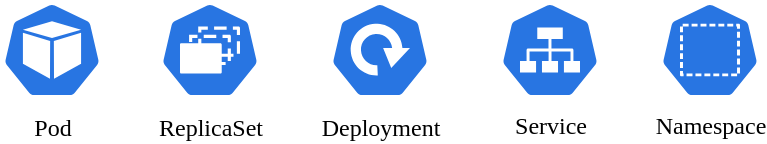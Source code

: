 <mxfile version="14.5.1" type="device" pages="7"><diagram id="e9BYQk5W0lBzW5z5Zclq" name="Page-1"><mxGraphModel dx="962" dy="632" grid="1" gridSize="10" guides="1" tooltips="1" connect="1" arrows="1" fold="1" page="1" pageScale="1" pageWidth="850" pageHeight="1100" math="0" shadow="0"><root><mxCell id="0"/><mxCell id="1" parent="0"/><mxCell id="6NDa1TbBY2BS0ZCcief5-1" value="Pod" style="html=1;dashed=0;whitespace=wrap;fillColor=#2875E2;strokeColor=#ffffff;points=[[0.005,0.63,0],[0.1,0.2,0],[0.9,0.2,0],[0.5,0,0],[0.995,0.63,0],[0.72,0.99,0],[0.5,1,0],[0.28,0.99,0]];shape=mxgraph.kubernetes.icon;prIcon=pod;verticalAlign=top;spacing=2;spacingTop=1;spacingBottom=0;labelPosition=center;verticalLabelPosition=bottom;align=center;fontFamily=Verdana;" parent="1" vertex="1"><mxGeometry x="151" y="280" width="50" height="48" as="geometry"/></mxCell><mxCell id="6NDa1TbBY2BS0ZCcief5-2" value="ReplicaSet" style="html=1;dashed=0;whitespace=wrap;fillColor=#2875E2;strokeColor=#ffffff;points=[[0.005,0.63,0],[0.1,0.2,0],[0.9,0.2,0],[0.5,0,0],[0.995,0.63,0],[0.72,0.99,0],[0.5,1,0],[0.28,0.99,0]];shape=mxgraph.kubernetes.icon;prIcon=rs;verticalAlign=top;labelPosition=center;verticalLabelPosition=bottom;align=center;spacingTop=1;fontFamily=Verdana;" parent="1" vertex="1"><mxGeometry x="230" y="280" width="50" height="48" as="geometry"/></mxCell><mxCell id="6NDa1TbBY2BS0ZCcief5-6" value="Deployment" style="html=1;dashed=0;whitespace=wrap;fillColor=#2875E2;strokeColor=#ffffff;points=[[0.005,0.63,0],[0.1,0.2,0],[0.9,0.2,0],[0.5,0,0],[0.995,0.63,0],[0.72,0.99,0],[0.5,1,0],[0.28,0.99,0]];shape=mxgraph.kubernetes.icon;prIcon=deploy;verticalAlign=top;labelPosition=center;verticalLabelPosition=bottom;align=center;spacingTop=1;fontFamily=Verdana;" parent="1" vertex="1"><mxGeometry x="315" y="280" width="50" height="48" as="geometry"/></mxCell><mxCell id="6NDa1TbBY2BS0ZCcief5-7" value="Service" style="html=1;dashed=0;whitespace=wrap;fillColor=#2875E2;strokeColor=#ffffff;points=[[0.005,0.63,0],[0.1,0.2,0],[0.9,0.2,0],[0.5,0,0],[0.995,0.63,0],[0.72,0.99,0],[0.5,1,0],[0.28,0.99,0]];shape=mxgraph.kubernetes.icon;prIcon=svc;verticalAlign=top;labelPosition=center;verticalLabelPosition=bottom;align=center;fontFamily=Verdana;" parent="1" vertex="1"><mxGeometry x="400" y="280" width="50" height="48" as="geometry"/></mxCell><mxCell id="6NDa1TbBY2BS0ZCcief5-8" value="Namespace" style="html=1;dashed=0;whitespace=wrap;fillColor=#2875E2;strokeColor=#ffffff;points=[[0.005,0.63,0],[0.1,0.2,0],[0.9,0.2,0],[0.5,0,0],[0.995,0.63,0],[0.72,0.99,0],[0.5,1,0],[0.28,0.99,0]];shape=mxgraph.kubernetes.icon;prIcon=ns;verticalAlign=top;labelPosition=center;verticalLabelPosition=bottom;align=center;fontFamily=Verdana;" parent="1" vertex="1"><mxGeometry x="480" y="280" width="50" height="48" as="geometry"/></mxCell></root></mxGraphModel></diagram><diagram id="BMwI0lurZ7PR9rofhNYZ" name="Page-2"><mxGraphModel dx="962" dy="632" grid="1" gridSize="10" guides="1" tooltips="1" connect="1" arrows="1" fold="1" page="1" pageScale="1" pageWidth="850" pageHeight="1100" math="0" shadow="0"><root><mxCell id="EzdlJ9hyuXslbtfWLCaG-0"/><mxCell id="EzdlJ9hyuXslbtfWLCaG-1" parent="EzdlJ9hyuXslbtfWLCaG-0"/><mxCell id="6e3a33ojjiwKY538_YPk-3" value="" style="rounded=1;whiteSpace=wrap;html=1;strokeWidth=2;arcSize=9;" parent="EzdlJ9hyuXslbtfWLCaG-1" vertex="1"><mxGeometry x="470" y="140" width="180" height="450" as="geometry"/></mxCell><mxCell id="6e3a33ojjiwKY538_YPk-4" value="" style="rounded=1;whiteSpace=wrap;html=1;strokeWidth=2;arcSize=9;" parent="EzdlJ9hyuXslbtfWLCaG-1" vertex="1"><mxGeometry x="490" y="220" width="120" height="350" as="geometry"/></mxCell><mxCell id="6e3a33ojjiwKY538_YPk-1" value="rs" style="html=1;dashed=0;whitespace=wrap;fillColor=#2875E2;strokeColor=#ffffff;points=[[0.005,0.63,0],[0.1,0.2,0],[0.9,0.2,0],[0.5,0,0],[0.995,0.63,0],[0.72,0.99,0],[0.5,1,0],[0.28,0.99,0]];shape=mxgraph.kubernetes.icon;prIcon=rs;verticalAlign=bottom;labelPosition=center;verticalLabelPosition=middle;align=center;spacingTop=0;fontFamily=Verdana;spacingBottom=12;fontSize=14;fontColor=#FFFFFF;" parent="EzdlJ9hyuXslbtfWLCaG-1" vertex="1"><mxGeometry x="540" y="180" width="90" height="100" as="geometry"/></mxCell><mxCell id="6e3a33ojjiwKY538_YPk-2" value="deploy" style="html=1;dashed=0;whitespace=wrap;fillColor=#2875E2;strokeColor=#ffffff;points=[[0.005,0.63,0],[0.1,0.2,0],[0.9,0.2,0],[0.5,0,0],[0.995,0.63,0],[0.72,0.99,0],[0.5,1,0],[0.28,0.99,0]];shape=mxgraph.kubernetes.icon;prIcon=deploy;verticalAlign=bottom;labelPosition=center;verticalLabelPosition=middle;align=center;spacingTop=0;fontFamily=Verdana;fontSize=12;fontColor=#FFFFFF;spacingBottom=3;" parent="EzdlJ9hyuXslbtfWLCaG-1" vertex="1"><mxGeometry x="590" y="90" width="100" height="90" as="geometry"/></mxCell><mxCell id="nc8yLA9x5XC8_8FuWsV1-0" value="Pod" style="html=1;dashed=0;whitespace=wrap;fillColor=#2875E2;strokeColor=#ffffff;points=[[0.005,0.63,0],[0.1,0.2,0],[0.9,0.2,0],[0.5,0,0],[0.995,0.63,0],[0.72,0.99,0],[0.5,1,0],[0.28,0.99,0]];shape=mxgraph.kubernetes.icon;prIcon=pod;verticalAlign=bottom;spacing=2;spacingTop=1;spacingBottom=0;labelPosition=center;verticalLabelPosition=middle;align=center;fontFamily=Verdana;fontColor=#FFFFFF;" parent="EzdlJ9hyuXslbtfWLCaG-1" vertex="1"><mxGeometry x="480" y="290" width="145" height="80" as="geometry"/></mxCell><mxCell id="nc8yLA9x5XC8_8FuWsV1-1" value="Pod" style="html=1;dashed=0;whitespace=wrap;fillColor=#2875E2;strokeColor=#ffffff;points=[[0.005,0.63,0],[0.1,0.2,0],[0.9,0.2,0],[0.5,0,0],[0.995,0.63,0],[0.72,0.99,0],[0.5,1,0],[0.28,0.99,0]];shape=mxgraph.kubernetes.icon;prIcon=pod;verticalAlign=bottom;spacing=2;spacingTop=1;spacingBottom=0;labelPosition=center;verticalLabelPosition=middle;align=center;fontFamily=Verdana;fontColor=#FFFFFF;" parent="EzdlJ9hyuXslbtfWLCaG-1" vertex="1"><mxGeometry x="475" y="380" width="155" height="80" as="geometry"/></mxCell><mxCell id="nc8yLA9x5XC8_8FuWsV1-2" value="Pod" style="html=1;dashed=0;whitespace=wrap;fillColor=#2875E2;strokeColor=#ffffff;points=[[0.005,0.63,0],[0.1,0.2,0],[0.9,0.2,0],[0.5,0,0],[0.995,0.63,0],[0.72,0.99,0],[0.5,1,0],[0.28,0.99,0]];shape=mxgraph.kubernetes.icon;prIcon=pod;verticalAlign=bottom;spacing=2;spacingTop=1;spacingBottom=0;labelPosition=center;verticalLabelPosition=middle;align=center;fontFamily=Verdana;fontColor=#FFFFFF;" parent="EzdlJ9hyuXslbtfWLCaG-1" vertex="1"><mxGeometry x="475" y="470" width="155" height="80" as="geometry"/></mxCell><mxCell id="nc8yLA9x5XC8_8FuWsV1-6" value="&lt;font style=&quot;font-size: 16px;&quot;&gt;Deployment&lt;/font&gt;" style="text;html=1;strokeColor=none;fillColor=none;align=center;verticalAlign=middle;whiteSpace=wrap;rounded=0;fontSize=16;fontColor=#666666;" parent="EzdlJ9hyuXslbtfWLCaG-1" vertex="1"><mxGeometry x="690" y="180" width="90" height="20" as="geometry"/></mxCell><mxCell id="nc8yLA9x5XC8_8FuWsV1-12" value="" style="endArrow=none;dashed=1;html=1;fontSize=12;fontColor=#999999;strokeColor=#999999;entryX=0;entryY=0.5;entryDx=0;entryDy=0;exitX=0.72;exitY=0.99;exitDx=0;exitDy=0;exitPerimeter=0;" parent="EzdlJ9hyuXslbtfWLCaG-1" source="6e3a33ojjiwKY538_YPk-2" target="nc8yLA9x5XC8_8FuWsV1-6" edge="1"><mxGeometry width="50" height="50" relative="1" as="geometry"><mxPoint x="700" y="150" as="sourcePoint"/><mxPoint x="720" y="150" as="targetPoint"/></mxGeometry></mxCell><mxCell id="nc8yLA9x5XC8_8FuWsV1-13" value="&lt;font style=&quot;font-size: 16px&quot;&gt;ReplicaSet&lt;/font&gt;" style="text;html=1;strokeColor=none;fillColor=none;align=center;verticalAlign=middle;whiteSpace=wrap;rounded=0;fontSize=16;fontColor=#666666;" parent="EzdlJ9hyuXslbtfWLCaG-1" vertex="1"><mxGeometry x="695" y="250" width="80" height="20" as="geometry"/></mxCell><mxCell id="nc8yLA9x5XC8_8FuWsV1-14" value="" style="endArrow=none;dashed=1;html=1;fontSize=12;fontColor=#999999;strokeColor=#999999;entryX=0;entryY=0.5;entryDx=0;entryDy=0;exitX=0.995;exitY=0.63;exitDx=0;exitDy=0;exitPerimeter=0;" parent="EzdlJ9hyuXslbtfWLCaG-1" source="6e3a33ojjiwKY538_YPk-1" target="nc8yLA9x5XC8_8FuWsV1-13" edge="1"><mxGeometry width="50" height="50" relative="1" as="geometry"><mxPoint x="650" y="243" as="sourcePoint"/><mxPoint x="720.95" y="240" as="targetPoint"/></mxGeometry></mxCell><mxCell id="nc8yLA9x5XC8_8FuWsV1-15" value="&lt;font style=&quot;font-size: 16px&quot;&gt;Pod&lt;/font&gt;" style="text;html=1;strokeColor=none;fillColor=none;align=center;verticalAlign=middle;whiteSpace=wrap;rounded=0;fontSize=16;fontColor=#666666;" parent="EzdlJ9hyuXslbtfWLCaG-1" vertex="1"><mxGeometry x="695" y="330" width="30" height="30" as="geometry"/></mxCell><mxCell id="nc8yLA9x5XC8_8FuWsV1-16" value="" style="endArrow=none;dashed=1;html=1;fontSize=12;fontColor=#999999;strokeColor=#999999;entryX=0;entryY=0.5;entryDx=0;entryDy=0;exitX=0.775;exitY=0.59;exitDx=0;exitDy=0;exitPerimeter=0;" parent="EzdlJ9hyuXslbtfWLCaG-1" source="nc8yLA9x5XC8_8FuWsV1-0" target="nc8yLA9x5XC8_8FuWsV1-15" edge="1"><mxGeometry width="50" height="50" relative="1" as="geometry"><mxPoint x="695" y="310" as="sourcePoint"/><mxPoint x="671.4" y="340" as="targetPoint"/></mxGeometry></mxCell><mxCell id="nc8yLA9x5XC8_8FuWsV1-17" value="&lt;font style=&quot;font-size: 16px&quot;&gt;Pod&lt;/font&gt;" style="text;html=1;strokeColor=none;fillColor=none;align=center;verticalAlign=middle;whiteSpace=wrap;rounded=0;fontSize=16;fontColor=#666666;" parent="EzdlJ9hyuXslbtfWLCaG-1" vertex="1"><mxGeometry x="695" y="420" width="30" height="30" as="geometry"/></mxCell><mxCell id="nc8yLA9x5XC8_8FuWsV1-18" value="" style="endArrow=none;dashed=1;html=1;fontSize=12;fontColor=#999999;strokeColor=#999999;entryX=0;entryY=0.5;entryDx=0;entryDy=0;exitX=0.754;exitY=0.617;exitDx=0;exitDy=0;exitPerimeter=0;" parent="EzdlJ9hyuXslbtfWLCaG-1" source="nc8yLA9x5XC8_8FuWsV1-1" target="nc8yLA9x5XC8_8FuWsV1-17" edge="1"><mxGeometry width="50" height="50" relative="1" as="geometry"><mxPoint x="602.375" y="347.2" as="sourcePoint"/><mxPoint x="681.4" y="350" as="targetPoint"/></mxGeometry></mxCell><mxCell id="nc8yLA9x5XC8_8FuWsV1-19" value="&lt;font style=&quot;font-size: 16px&quot;&gt;Pod&lt;/font&gt;" style="text;html=1;strokeColor=none;fillColor=none;align=center;verticalAlign=middle;whiteSpace=wrap;rounded=0;fontSize=16;fontColor=#666666;" parent="EzdlJ9hyuXslbtfWLCaG-1" vertex="1"><mxGeometry x="695" y="510" width="30" height="30" as="geometry"/></mxCell><mxCell id="nc8yLA9x5XC8_8FuWsV1-20" value="" style="endArrow=none;dashed=1;html=1;fontSize=12;fontColor=#999999;strokeColor=#999999;entryX=0;entryY=0.5;entryDx=0;entryDy=0;exitX=0.754;exitY=0.617;exitDx=0;exitDy=0;exitPerimeter=0;" parent="EzdlJ9hyuXslbtfWLCaG-1" target="nc8yLA9x5XC8_8FuWsV1-19" edge="1"><mxGeometry width="50" height="50" relative="1" as="geometry"><mxPoint x="591.87" y="519.36" as="sourcePoint"/><mxPoint x="681.4" y="440" as="targetPoint"/></mxGeometry></mxCell></root></mxGraphModel></diagram><diagram id="3lzNc8rhBAW40xLlw8r_" name="Page-3"><mxGraphModel dx="962" dy="632" grid="1" gridSize="10" guides="1" tooltips="1" connect="1" arrows="1" fold="1" page="1" pageScale="1" pageWidth="850" pageHeight="1100" math="0" shadow="0"><root><mxCell id="D9F4-g3K-D6BMpIT6RdJ-0"/><mxCell id="D9F4-g3K-D6BMpIT6RdJ-1" parent="D9F4-g3K-D6BMpIT6RdJ-0"/><mxCell id="M_KJGuJNAjVXU-ox8jut-0" value="" style="rounded=1;whiteSpace=wrap;html=1;strokeWidth=2;fontSize=16;fontColor=#666666;" parent="D9F4-g3K-D6BMpIT6RdJ-1" vertex="1"><mxGeometry x="485.7" y="150" width="150" height="340" as="geometry"/></mxCell><mxCell id="iwS2ODhmxJ_jooxAeFqx-0" value="Pod" style="html=1;dashed=0;whitespace=wrap;fillColor=#2875E2;strokeColor=#ffffff;points=[[0.005,0.63,0],[0.1,0.2,0],[0.9,0.2,0],[0.5,0,0],[0.995,0.63,0],[0.72,0.99,0],[0.5,1,0],[0.28,0.99,0]];shape=mxgraph.kubernetes.icon;prIcon=pod;verticalAlign=bottom;spacing=2;spacingTop=1;spacingBottom=0;labelPosition=center;verticalLabelPosition=middle;align=center;fontFamily=Verdana;fontSize=18;fontColor=#FFFFFF;" parent="D9F4-g3K-D6BMpIT6RdJ-1" vertex="1"><mxGeometry x="530" y="100" width="150" height="140" as="geometry"/></mxCell><mxCell id="iwS2ODhmxJ_jooxAeFqx-1" value="container 1" style="outlineConnect=0;fontColor=#232F3E;gradientColor=none;fillColor=#D05C17;strokeColor=none;dashed=0;verticalLabelPosition=bottom;verticalAlign=top;align=center;html=1;fontSize=16;fontStyle=0;aspect=fixed;pointerEvents=1;shape=mxgraph.aws4.container_1;" parent="D9F4-g3K-D6BMpIT6RdJ-1" vertex="1"><mxGeometry x="510" y="270" width="101.4" height="65" as="geometry"/></mxCell><mxCell id="M_KJGuJNAjVXU-ox8jut-2" value="container 2" style="outlineConnect=0;fontColor=#232F3E;gradientColor=none;fillColor=#D05C17;strokeColor=none;dashed=0;verticalLabelPosition=bottom;verticalAlign=top;align=center;html=1;fontSize=16;fontStyle=0;aspect=fixed;pointerEvents=1;shape=mxgraph.aws4.container_1;" parent="D9F4-g3K-D6BMpIT6RdJ-1" vertex="1"><mxGeometry x="510" y="380" width="101.4" height="65" as="geometry"/></mxCell></root></mxGraphModel></diagram><diagram id="4QGQLUobYVvSUPOz49ob" name="Page-4"><mxGraphModel dx="962" dy="632" grid="1" gridSize="10" guides="1" tooltips="1" connect="1" arrows="1" fold="1" page="1" pageScale="1" pageWidth="850" pageHeight="1100" math="0" shadow="0"><root><mxCell id="XPg_yvY00G6aFAC0pHzR-0"/><mxCell id="XPg_yvY00G6aFAC0pHzR-1" parent="XPg_yvY00G6aFAC0pHzR-0"/><mxCell id="A07mwQI7-yMp2NxuhanB-0" value="ReplicaSet - Self-healing, scalable" style="rounded=1;whiteSpace=wrap;html=1;strokeWidth=2;fontSize=16;labelPosition=center;verticalLabelPosition=middle;align=left;verticalAlign=top;spacingTop=3;spacingLeft=10;arcSize=6;" parent="XPg_yvY00G6aFAC0pHzR-1" vertex="1"><mxGeometry x="80" y="360" width="720" height="220" as="geometry"/></mxCell><mxCell id="FA8PGV3eDD_UsEjMqvzv-12" value="" style="rounded=1;whiteSpace=wrap;html=1;strokeWidth=2;fontSize=16;fontColor=#666666;" parent="XPg_yvY00G6aFAC0pHzR-1" vertex="1"><mxGeometry x="100" y="460" width="180" height="100" as="geometry"/></mxCell><mxCell id="FA8PGV3eDD_UsEjMqvzv-13" value="Pod" style="html=1;dashed=0;whitespace=wrap;fillColor=#2875E2;strokeColor=#ffffff;points=[[0.005,0.63,0],[0.1,0.2,0],[0.9,0.2,0],[0.5,0,0],[0.995,0.63,0],[0.72,0.99,0],[0.5,1,0],[0.28,0.99,0]];shape=mxgraph.kubernetes.icon;prIcon=pod;verticalAlign=bottom;spacing=2;spacingTop=1;spacingBottom=0;labelPosition=center;verticalLabelPosition=middle;align=center;fontFamily=Verdana;fontSize=18;fontColor=#FFFFFF;" parent="XPg_yvY00G6aFAC0pHzR-1" vertex="1"><mxGeometry x="210" y="420" width="100" height="100" as="geometry"/></mxCell><mxCell id="FA8PGV3eDD_UsEjMqvzv-14" value="container&amp;nbsp;" style="outlineConnect=0;fontColor=#232F3E;gradientColor=none;fillColor=#D05C17;strokeColor=none;dashed=0;verticalLabelPosition=bottom;verticalAlign=top;align=center;html=1;fontSize=16;fontStyle=0;aspect=fixed;pointerEvents=1;shape=mxgraph.aws4.container_1;" parent="XPg_yvY00G6aFAC0pHzR-1" vertex="1"><mxGeometry x="120" y="470" width="78" height="50" as="geometry"/></mxCell><mxCell id="FA8PGV3eDD_UsEjMqvzv-15" value="" style="rounded=1;whiteSpace=wrap;html=1;strokeWidth=2;fontSize=16;fontColor=#666666;" parent="XPg_yvY00G6aFAC0pHzR-1" vertex="1"><mxGeometry x="330" y="460" width="180" height="100" as="geometry"/></mxCell><mxCell id="FA8PGV3eDD_UsEjMqvzv-16" value="Pod" style="html=1;dashed=0;whitespace=wrap;fillColor=#2875E2;strokeColor=#ffffff;points=[[0.005,0.63,0],[0.1,0.2,0],[0.9,0.2,0],[0.5,0,0],[0.995,0.63,0],[0.72,0.99,0],[0.5,1,0],[0.28,0.99,0]];shape=mxgraph.kubernetes.icon;prIcon=pod;verticalAlign=bottom;spacing=2;spacingTop=1;spacingBottom=0;labelPosition=center;verticalLabelPosition=middle;align=center;fontFamily=Verdana;fontSize=18;fontColor=#FFFFFF;" parent="XPg_yvY00G6aFAC0pHzR-1" vertex="1"><mxGeometry x="440" y="420" width="100" height="100" as="geometry"/></mxCell><mxCell id="FA8PGV3eDD_UsEjMqvzv-17" value="container&amp;nbsp;" style="outlineConnect=0;fontColor=#232F3E;gradientColor=none;fillColor=#D05C17;strokeColor=none;dashed=0;verticalLabelPosition=bottom;verticalAlign=top;align=center;html=1;fontSize=16;fontStyle=0;aspect=fixed;pointerEvents=1;shape=mxgraph.aws4.container_1;" parent="XPg_yvY00G6aFAC0pHzR-1" vertex="1"><mxGeometry x="350" y="470" width="78" height="50" as="geometry"/></mxCell><mxCell id="FA8PGV3eDD_UsEjMqvzv-18" value="" style="rounded=1;whiteSpace=wrap;html=1;strokeWidth=2;fontSize=16;fontColor=#666666;" parent="XPg_yvY00G6aFAC0pHzR-1" vertex="1"><mxGeometry x="555" y="460" width="180" height="100" as="geometry"/></mxCell><mxCell id="FA8PGV3eDD_UsEjMqvzv-19" value="Pod" style="html=1;dashed=0;whitespace=wrap;fillColor=#2875E2;strokeColor=#ffffff;points=[[0.005,0.63,0],[0.1,0.2,0],[0.9,0.2,0],[0.5,0,0],[0.995,0.63,0],[0.72,0.99,0],[0.5,1,0],[0.28,0.99,0]];shape=mxgraph.kubernetes.icon;prIcon=pod;verticalAlign=bottom;spacing=2;spacingTop=1;spacingBottom=0;labelPosition=center;verticalLabelPosition=middle;align=center;fontFamily=Verdana;fontSize=18;fontColor=#FFFFFF;" parent="XPg_yvY00G6aFAC0pHzR-1" vertex="1"><mxGeometry x="665" y="420" width="100" height="100" as="geometry"/></mxCell><mxCell id="FA8PGV3eDD_UsEjMqvzv-20" value="container&amp;nbsp;" style="outlineConnect=0;fontColor=#232F3E;gradientColor=none;fillColor=#D05C17;strokeColor=none;dashed=0;verticalLabelPosition=bottom;verticalAlign=top;align=center;html=1;fontSize=16;fontStyle=0;aspect=fixed;pointerEvents=1;shape=mxgraph.aws4.container_1;" parent="XPg_yvY00G6aFAC0pHzR-1" vertex="1"><mxGeometry x="575" y="470" width="78" height="50" as="geometry"/></mxCell><mxCell id="fj5V2E53aWY6SzsckvP3-0" value="rs" style="html=1;dashed=0;whitespace=wrap;fillColor=#2875E2;strokeColor=#ffffff;points=[[0.005,0.63,0],[0.1,0.2,0],[0.9,0.2,0],[0.5,0,0],[0.995,0.63,0],[0.72,0.99,0],[0.5,1,0],[0.28,0.99,0]];shape=mxgraph.kubernetes.icon;prIcon=rs;verticalAlign=bottom;labelPosition=center;verticalLabelPosition=middle;align=center;spacingTop=0;fontFamily=Verdana;spacingBottom=12;fontSize=14;fontColor=#FFFFFF;" parent="XPg_yvY00G6aFAC0pHzR-1" vertex="1"><mxGeometry x="720" y="330" width="90" height="100" as="geometry"/></mxCell></root></mxGraphModel></diagram><diagram id="12KvrqfWfJ85wTLHuBw5" name="Page-5"><mxGraphModel dx="962" dy="632" grid="1" gridSize="10" guides="1" tooltips="1" connect="1" arrows="1" fold="1" page="1" pageScale="1" pageWidth="850" pageHeight="1100" math="0" shadow="0"><root><mxCell id="jHrmqtVMsO4_Rfy4XlNb-0"/><mxCell id="jHrmqtVMsO4_Rfy4XlNb-1" parent="jHrmqtVMsO4_Rfy4XlNb-0"/><mxCell id="QvNCBK3VvxEbZe_e_CdJ-0" value="Deployment - Updates and Rollback" style="rounded=1;whiteSpace=wrap;html=1;strokeWidth=2;fontSize=16;labelPosition=center;verticalLabelPosition=middle;align=left;verticalAlign=top;spacingTop=5;spacingLeft=10;arcSize=10;" parent="jHrmqtVMsO4_Rfy4XlNb-1" vertex="1"><mxGeometry x="70" y="310" width="770" height="280" as="geometry"/></mxCell><mxCell id="QvNCBK3VvxEbZe_e_CdJ-1" value="ReplicaSet - Self-healing, scalable" style="rounded=1;whiteSpace=wrap;html=1;strokeWidth=2;fontSize=16;labelPosition=center;verticalLabelPosition=middle;align=left;verticalAlign=top;spacingTop=3;spacingLeft=10;arcSize=6;" parent="jHrmqtVMsO4_Rfy4XlNb-1" vertex="1"><mxGeometry x="80" y="360" width="720" height="220" as="geometry"/></mxCell><mxCell id="QvNCBK3VvxEbZe_e_CdJ-2" value="" style="rounded=1;whiteSpace=wrap;html=1;strokeWidth=2;fontSize=16;fontColor=#666666;" parent="jHrmqtVMsO4_Rfy4XlNb-1" vertex="1"><mxGeometry x="100" y="460" width="180" height="100" as="geometry"/></mxCell><mxCell id="QvNCBK3VvxEbZe_e_CdJ-3" value="Pod" style="html=1;dashed=0;whitespace=wrap;fillColor=#2875E2;strokeColor=#ffffff;points=[[0.005,0.63,0],[0.1,0.2,0],[0.9,0.2,0],[0.5,0,0],[0.995,0.63,0],[0.72,0.99,0],[0.5,1,0],[0.28,0.99,0]];shape=mxgraph.kubernetes.icon;prIcon=pod;verticalAlign=bottom;spacing=2;spacingTop=1;spacingBottom=0;labelPosition=center;verticalLabelPosition=middle;align=center;fontFamily=Verdana;fontSize=18;fontColor=#FFFFFF;" parent="jHrmqtVMsO4_Rfy4XlNb-1" vertex="1"><mxGeometry x="210" y="420" width="100" height="100" as="geometry"/></mxCell><mxCell id="QvNCBK3VvxEbZe_e_CdJ-4" value="container&amp;nbsp;" style="outlineConnect=0;fontColor=#232F3E;gradientColor=none;fillColor=#D05C17;strokeColor=none;dashed=0;verticalLabelPosition=bottom;verticalAlign=top;align=center;html=1;fontSize=16;fontStyle=0;aspect=fixed;pointerEvents=1;shape=mxgraph.aws4.container_1;" parent="jHrmqtVMsO4_Rfy4XlNb-1" vertex="1"><mxGeometry x="120" y="470" width="78" height="50" as="geometry"/></mxCell><mxCell id="QvNCBK3VvxEbZe_e_CdJ-5" value="" style="rounded=1;whiteSpace=wrap;html=1;strokeWidth=2;fontSize=16;fontColor=#666666;" parent="jHrmqtVMsO4_Rfy4XlNb-1" vertex="1"><mxGeometry x="330" y="460" width="180" height="100" as="geometry"/></mxCell><mxCell id="QvNCBK3VvxEbZe_e_CdJ-6" value="Pod" style="html=1;dashed=0;whitespace=wrap;fillColor=#2875E2;strokeColor=#ffffff;points=[[0.005,0.63,0],[0.1,0.2,0],[0.9,0.2,0],[0.5,0,0],[0.995,0.63,0],[0.72,0.99,0],[0.5,1,0],[0.28,0.99,0]];shape=mxgraph.kubernetes.icon;prIcon=pod;verticalAlign=bottom;spacing=2;spacingTop=1;spacingBottom=0;labelPosition=center;verticalLabelPosition=middle;align=center;fontFamily=Verdana;fontSize=18;fontColor=#FFFFFF;" parent="jHrmqtVMsO4_Rfy4XlNb-1" vertex="1"><mxGeometry x="440" y="420" width="100" height="100" as="geometry"/></mxCell><mxCell id="QvNCBK3VvxEbZe_e_CdJ-7" value="container&amp;nbsp;" style="outlineConnect=0;fontColor=#232F3E;gradientColor=none;fillColor=#D05C17;strokeColor=none;dashed=0;verticalLabelPosition=bottom;verticalAlign=top;align=center;html=1;fontSize=16;fontStyle=0;aspect=fixed;pointerEvents=1;shape=mxgraph.aws4.container_1;" parent="jHrmqtVMsO4_Rfy4XlNb-1" vertex="1"><mxGeometry x="350" y="470" width="78" height="50" as="geometry"/></mxCell><mxCell id="QvNCBK3VvxEbZe_e_CdJ-8" value="" style="rounded=1;whiteSpace=wrap;html=1;strokeWidth=2;fontSize=16;fontColor=#666666;" parent="jHrmqtVMsO4_Rfy4XlNb-1" vertex="1"><mxGeometry x="555" y="460" width="180" height="100" as="geometry"/></mxCell><mxCell id="QvNCBK3VvxEbZe_e_CdJ-9" value="Pod" style="html=1;dashed=0;whitespace=wrap;fillColor=#2875E2;strokeColor=#ffffff;points=[[0.005,0.63,0],[0.1,0.2,0],[0.9,0.2,0],[0.5,0,0],[0.995,0.63,0],[0.72,0.99,0],[0.5,1,0],[0.28,0.99,0]];shape=mxgraph.kubernetes.icon;prIcon=pod;verticalAlign=bottom;spacing=2;spacingTop=1;spacingBottom=0;labelPosition=center;verticalLabelPosition=middle;align=center;fontFamily=Verdana;fontSize=18;fontColor=#FFFFFF;" parent="jHrmqtVMsO4_Rfy4XlNb-1" vertex="1"><mxGeometry x="665" y="420" width="100" height="100" as="geometry"/></mxCell><mxCell id="QvNCBK3VvxEbZe_e_CdJ-10" value="container&amp;nbsp;" style="outlineConnect=0;fontColor=#232F3E;gradientColor=none;fillColor=#D05C17;strokeColor=none;dashed=0;verticalLabelPosition=bottom;verticalAlign=top;align=center;html=1;fontSize=16;fontStyle=0;aspect=fixed;pointerEvents=1;shape=mxgraph.aws4.container_1;" parent="jHrmqtVMsO4_Rfy4XlNb-1" vertex="1"><mxGeometry x="575" y="470" width="78" height="50" as="geometry"/></mxCell><mxCell id="QvNCBK3VvxEbZe_e_CdJ-11" value="rs" style="html=1;dashed=0;whitespace=wrap;fillColor=#2875E2;strokeColor=#ffffff;points=[[0.005,0.63,0],[0.1,0.2,0],[0.9,0.2,0],[0.5,0,0],[0.995,0.63,0],[0.72,0.99,0],[0.5,1,0],[0.28,0.99,0]];shape=mxgraph.kubernetes.icon;prIcon=rs;verticalAlign=bottom;labelPosition=center;verticalLabelPosition=middle;align=center;spacingTop=0;fontFamily=Verdana;spacingBottom=12;fontSize=14;fontColor=#FFFFFF;" parent="jHrmqtVMsO4_Rfy4XlNb-1" vertex="1"><mxGeometry x="720" y="330" width="90" height="100" as="geometry"/></mxCell><mxCell id="QvNCBK3VvxEbZe_e_CdJ-12" value="deploy" style="html=1;dashed=0;whitespace=wrap;fillColor=#2875E2;strokeColor=#ffffff;points=[[0.005,0.63,0],[0.1,0.2,0],[0.9,0.2,0],[0.5,0,0],[0.995,0.63,0],[0.72,0.99,0],[0.5,1,0],[0.28,0.99,0]];shape=mxgraph.kubernetes.icon;prIcon=deploy;verticalAlign=bottom;labelPosition=center;verticalLabelPosition=middle;align=center;spacingTop=0;fontFamily=Verdana;fontSize=12;fontColor=#FFFFFF;spacingBottom=3;" parent="jHrmqtVMsO4_Rfy4XlNb-1" vertex="1"><mxGeometry x="765" y="260" width="100" height="90" as="geometry"/></mxCell></root></mxGraphModel></diagram><diagram id="oikmwWU0YpmqJ1v3SmYD" name="Page-6"><mxGraphModel dx="962" dy="632" grid="1" gridSize="10" guides="1" tooltips="1" connect="1" arrows="1" fold="1" page="1" pageScale="1" pageWidth="850" pageHeight="1100" math="0" shadow="0"><root><mxCell id="Gz1q7orqsk_fRrTfjg0P-0"/><mxCell id="Gz1q7orqsk_fRrTfjg0P-1" parent="Gz1q7orqsk_fRrTfjg0P-0"/><mxCell id="Gz1q7orqsk_fRrTfjg0P-2" value="" style="rounded=1;whiteSpace=wrap;html=1;strokeWidth=2;fontSize=16;fontColor=#666666;arcSize=5;" parent="Gz1q7orqsk_fRrTfjg0P-1" vertex="1"><mxGeometry x="80" y="210" width="430" height="220" as="geometry"/></mxCell><mxCell id="Gz1q7orqsk_fRrTfjg0P-3" value="Pod" style="html=1;dashed=0;whitespace=wrap;fillColor=#2875E2;strokeColor=#ffffff;points=[[0.005,0.63,0],[0.1,0.2,0],[0.9,0.2,0],[0.5,0,0],[0.995,0.63,0],[0.72,0.99,0],[0.5,1,0],[0.28,0.99,0]];shape=mxgraph.kubernetes.icon;prIcon=pod;verticalAlign=bottom;spacing=2;spacingTop=1;spacingBottom=0;labelPosition=center;verticalLabelPosition=middle;align=center;fontFamily=Verdana;fontSize=18;fontColor=#FFFFFF;" parent="Gz1q7orqsk_fRrTfjg0P-1" vertex="1"><mxGeometry x="430" y="180" width="110" height="100" as="geometry"/></mxCell><mxCell id="Gz1q7orqsk_fRrTfjg0P-4" value="container 1" style="outlineConnect=0;fontColor=#232F3E;gradientColor=none;fillColor=#D05C17;strokeColor=none;dashed=0;verticalLabelPosition=bottom;verticalAlign=top;align=center;html=1;fontSize=16;fontStyle=0;aspect=fixed;pointerEvents=1;shape=mxgraph.aws4.container_1;" parent="Gz1q7orqsk_fRrTfjg0P-1" vertex="1"><mxGeometry x="110" y="230" width="101.4" height="65" as="geometry"/></mxCell><mxCell id="Gz1q7orqsk_fRrTfjg0P-5" value="container 2" style="outlineConnect=0;fontColor=#232F3E;gradientColor=none;fillColor=#D05C17;strokeColor=none;dashed=0;verticalLabelPosition=bottom;verticalAlign=top;align=center;html=1;fontSize=16;fontStyle=0;aspect=fixed;pointerEvents=1;shape=mxgraph.aws4.container_1;" parent="Gz1q7orqsk_fRrTfjg0P-1" vertex="1"><mxGeometry x="260" y="230" width="101.4" height="65" as="geometry"/></mxCell><mxCell id="Gz1q7orqsk_fRrTfjg0P-9" value="Volume" style="rounded=1;whiteSpace=wrap;html=1;fontSize=18;" parent="Gz1q7orqsk_fRrTfjg0P-1" vertex="1"><mxGeometry x="90" y="350" width="290" height="60" as="geometry"/></mxCell><mxCell id="Gz1q7orqsk_fRrTfjg0P-7" value="" style="html=1;dashed=0;whitespace=wrap;fillColor=#2875E2;strokeColor=#ffffff;points=[[0.005,0.63,0],[0.1,0.2,0],[0.9,0.2,0],[0.5,0,0],[0.995,0.63,0],[0.72,0.99,0],[0.5,1,0],[0.28,0.99,0]];shape=mxgraph.kubernetes.icon;prIcon=pv;verticalAlign=bottom;spacingBottom=14;fontColor=#FFFFFF;fontSize=15;" parent="Gz1q7orqsk_fRrTfjg0P-1" vertex="1"><mxGeometry x="330" y="310" width="85" height="100" as="geometry"/></mxCell><mxCell id="Gz1q7orqsk_fRrTfjg0P-12" value="" style="endArrow=none;dashed=1;html=1;strokeColor=#666666;strokeWidth=2;fontSize=15;fontColor=#FFFFFF;exitX=0.25;exitY=0;exitDx=0;exitDy=0;" parent="Gz1q7orqsk_fRrTfjg0P-1" source="Gz1q7orqsk_fRrTfjg0P-9" target="Gz1q7orqsk_fRrTfjg0P-4" edge="1"><mxGeometry width="50" height="50" relative="1" as="geometry"><mxPoint x="400" y="450" as="sourcePoint"/><mxPoint x="450" y="400" as="targetPoint"/></mxGeometry></mxCell><mxCell id="Gz1q7orqsk_fRrTfjg0P-13" value="" style="endArrow=none;dashed=1;html=1;strokeColor=#666666;strokeWidth=2;fontSize=15;fontColor=#FFFFFF;exitX=0.25;exitY=0;exitDx=0;exitDy=0;" parent="Gz1q7orqsk_fRrTfjg0P-1" edge="1"><mxGeometry width="50" height="50" relative="1" as="geometry"><mxPoint x="311.27" y="350.06" as="sourcePoint"/><mxPoint x="310.137" y="295.003" as="targetPoint"/></mxGeometry></mxCell><mxCell id="Gz1q7orqsk_fRrTfjg0P-14" value="" style="outlineConnect=0;dashed=0;verticalLabelPosition=bottom;verticalAlign=top;align=center;html=1;shape=mxgraph.aws3.elastic_network_interface;fontSize=18;strokeColor=#6c8ebf;fillColor=#007FFF;" parent="Gz1q7orqsk_fRrTfjg0P-1" vertex="1"><mxGeometry x="415" y="380" width="69" height="72" as="geometry"/></mxCell></root></mxGraphModel></diagram><diagram id="6bopTrU9Qz_BhDSW8Vyd" name="Page-7"><mxGraphModel dx="962" dy="632" grid="1" gridSize="10" guides="1" tooltips="1" connect="1" arrows="1" fold="1" page="1" pageScale="1" pageWidth="850" pageHeight="1100" math="0" shadow="0"><root><mxCell id="JYNtMl-i0FM9LfvVN2QM-0"/><mxCell id="JYNtMl-i0FM9LfvVN2QM-1" parent="JYNtMl-i0FM9LfvVN2QM-0"/><mxCell id="xL1LUHc5qFdyCDrDBgeC-0" value="" style="rounded=1;whiteSpace=wrap;html=1;strokeWidth=2;fontSize=16;fontColor=#666666;arcSize=5;" vertex="1" parent="JYNtMl-i0FM9LfvVN2QM-1"><mxGeometry x="70" y="110" width="330" height="220" as="geometry"/></mxCell><mxCell id="xL1LUHc5qFdyCDrDBgeC-1" value="Pod" style="html=1;dashed=0;whitespace=wrap;fillColor=#2875E2;strokeColor=#ffffff;points=[[0.005,0.63,0],[0.1,0.2,0],[0.9,0.2,0],[0.5,0,0],[0.995,0.63,0],[0.72,0.99,0],[0.5,1,0],[0.28,0.99,0]];shape=mxgraph.kubernetes.icon;prIcon=pod;verticalAlign=bottom;spacing=2;spacingTop=1;spacingBottom=0;labelPosition=center;verticalLabelPosition=middle;align=center;fontFamily=Verdana;fontSize=18;fontColor=#FFFFFF;" vertex="1" parent="JYNtMl-i0FM9LfvVN2QM-1"><mxGeometry x="315" y="90" width="110" height="100" as="geometry"/></mxCell><mxCell id="xL1LUHc5qFdyCDrDBgeC-2" value="container" style="outlineConnect=0;fontColor=#232F3E;gradientColor=none;fillColor=#D05C17;strokeColor=none;dashed=0;verticalLabelPosition=bottom;verticalAlign=top;align=center;html=1;fontSize=16;fontStyle=0;aspect=fixed;pointerEvents=1;shape=mxgraph.aws4.container_1;" vertex="1" parent="JYNtMl-i0FM9LfvVN2QM-1"><mxGeometry x="116" y="130" width="101.4" height="65" as="geometry"/></mxCell><mxCell id="xL1LUHc5qFdyCDrDBgeC-6" value="" style="endArrow=none;dashed=1;html=1;strokeColor=#666666;strokeWidth=2;fontSize=15;fontColor=#FFFFFF;exitX=0.5;exitY=0;exitDx=0;exitDy=0;exitPerimeter=0;" edge="1" parent="JYNtMl-i0FM9LfvVN2QM-1" source="xL1LUHc5qFdyCDrDBgeC-10"><mxGeometry width="50" height="50" relative="1" as="geometry"><mxPoint x="129.5" y="250" as="sourcePoint"/><mxPoint x="128.367" y="194.943" as="targetPoint"/></mxGeometry></mxCell><mxCell id="xL1LUHc5qFdyCDrDBgeC-9" value="Secret" style="html=1;dashed=0;whitespace=wrap;fillColor=#2875E2;strokeColor=#ffffff;points=[[0.005,0.63,0],[0.1,0.2,0],[0.9,0.2,0],[0.5,0,0],[0.995,0.63,0],[0.72,0.99,0],[0.5,1,0],[0.28,0.99,0]];shape=mxgraph.kubernetes.icon;prIcon=secret;labelPosition=center;verticalLabelPosition=bottom;align=center;verticalAlign=top;fontSize=14;" vertex="1" parent="JYNtMl-i0FM9LfvVN2QM-1"><mxGeometry x="158" y="242" width="100" height="58" as="geometry"/></mxCell><mxCell id="xL1LUHc5qFdyCDrDBgeC-10" value="ConfigMap" style="html=1;dashed=0;whitespace=wrap;fillColor=#2875E2;strokeColor=#ffffff;points=[[0.005,0.63,0],[0.1,0.2,0],[0.9,0.2,0],[0.5,0,0],[0.995,0.63,0],[0.72,0.99,0],[0.5,1,0],[0.28,0.99,0]];shape=mxgraph.kubernetes.icon;prIcon=cm;verticalAlign=top;labelPosition=center;verticalLabelPosition=bottom;align=center;fontSize=14;" vertex="1" parent="JYNtMl-i0FM9LfvVN2QM-1"><mxGeometry x="90" y="240" width="60" height="60" as="geometry"/></mxCell><mxCell id="xL1LUHc5qFdyCDrDBgeC-11" value="" style="endArrow=none;dashed=1;html=1;strokeColor=#666666;strokeWidth=2;fontSize=15;fontColor=#FFFFFF;exitX=0.5;exitY=0;exitDx=0;exitDy=0;exitPerimeter=0;" edge="1" parent="JYNtMl-i0FM9LfvVN2QM-1" source="xL1LUHc5qFdyCDrDBgeC-9"><mxGeometry width="50" height="50" relative="1" as="geometry"><mxPoint x="206.5" y="252" as="sourcePoint"/><mxPoint x="205.367" y="196.943" as="targetPoint"/></mxGeometry></mxCell></root></mxGraphModel></diagram></mxfile>